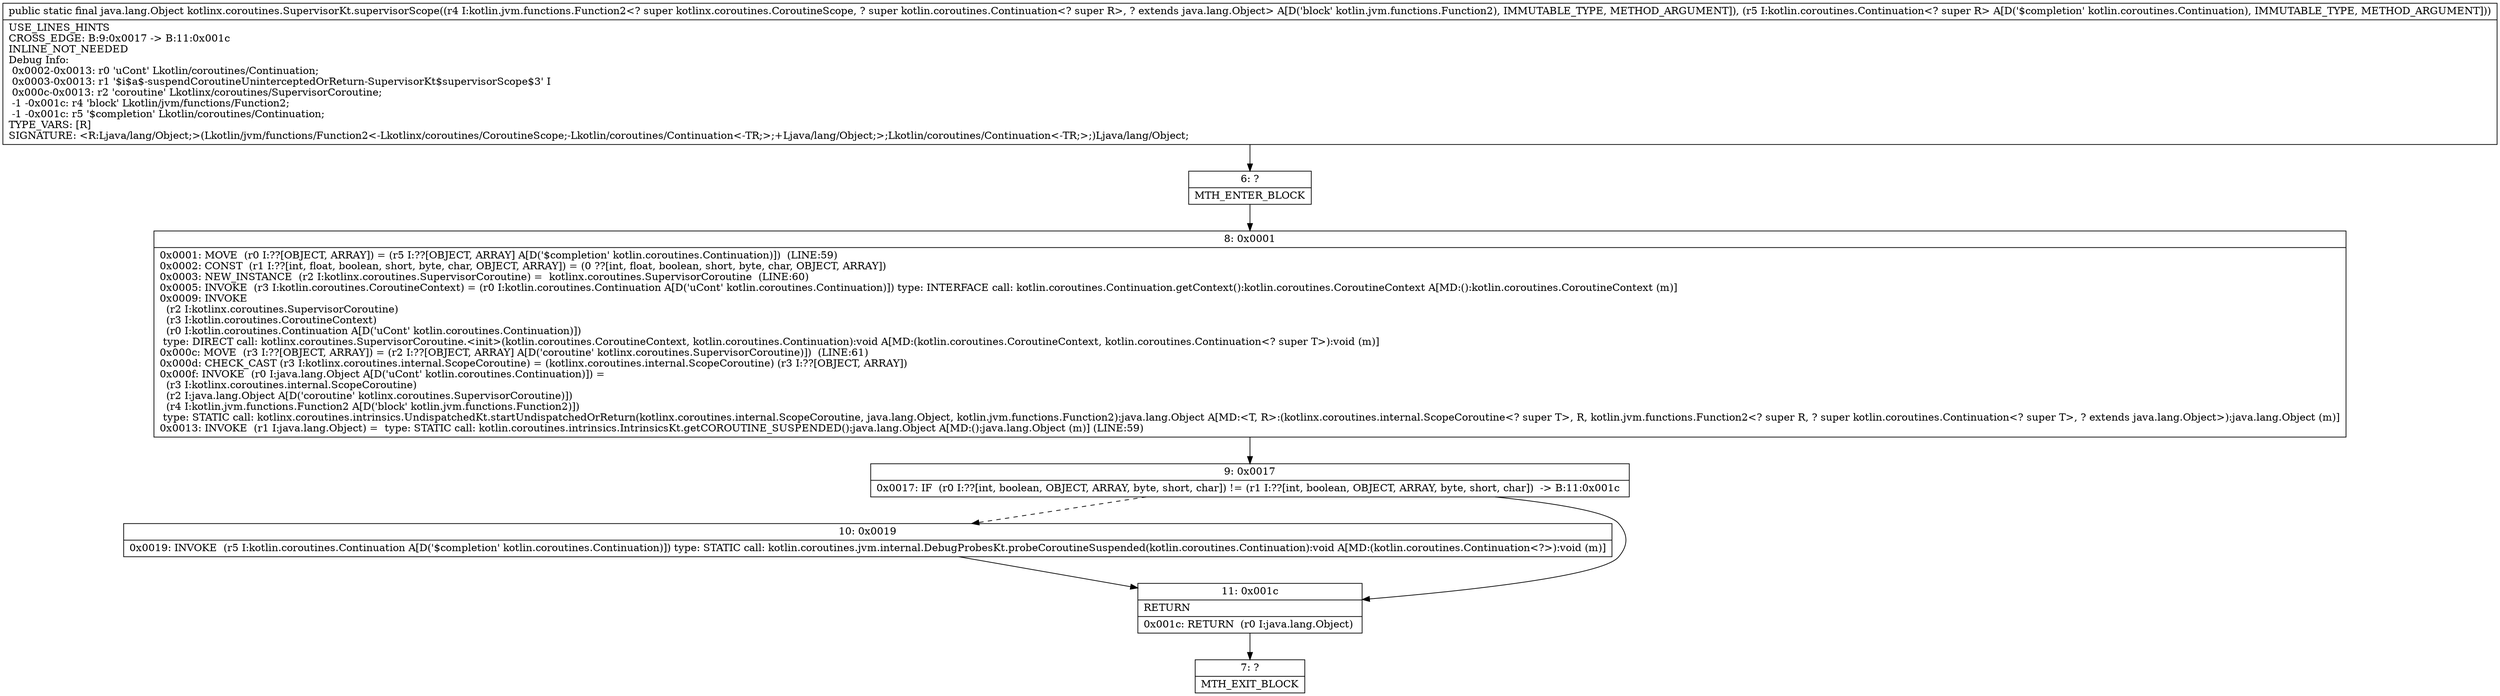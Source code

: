 digraph "CFG forkotlinx.coroutines.SupervisorKt.supervisorScope(Lkotlin\/jvm\/functions\/Function2;Lkotlin\/coroutines\/Continuation;)Ljava\/lang\/Object;" {
Node_6 [shape=record,label="{6\:\ ?|MTH_ENTER_BLOCK\l}"];
Node_8 [shape=record,label="{8\:\ 0x0001|0x0001: MOVE  (r0 I:??[OBJECT, ARRAY]) = (r5 I:??[OBJECT, ARRAY] A[D('$completion' kotlin.coroutines.Continuation)])  (LINE:59)\l0x0002: CONST  (r1 I:??[int, float, boolean, short, byte, char, OBJECT, ARRAY]) = (0 ??[int, float, boolean, short, byte, char, OBJECT, ARRAY]) \l0x0003: NEW_INSTANCE  (r2 I:kotlinx.coroutines.SupervisorCoroutine) =  kotlinx.coroutines.SupervisorCoroutine  (LINE:60)\l0x0005: INVOKE  (r3 I:kotlin.coroutines.CoroutineContext) = (r0 I:kotlin.coroutines.Continuation A[D('uCont' kotlin.coroutines.Continuation)]) type: INTERFACE call: kotlin.coroutines.Continuation.getContext():kotlin.coroutines.CoroutineContext A[MD:():kotlin.coroutines.CoroutineContext (m)]\l0x0009: INVOKE  \l  (r2 I:kotlinx.coroutines.SupervisorCoroutine)\l  (r3 I:kotlin.coroutines.CoroutineContext)\l  (r0 I:kotlin.coroutines.Continuation A[D('uCont' kotlin.coroutines.Continuation)])\l type: DIRECT call: kotlinx.coroutines.SupervisorCoroutine.\<init\>(kotlin.coroutines.CoroutineContext, kotlin.coroutines.Continuation):void A[MD:(kotlin.coroutines.CoroutineContext, kotlin.coroutines.Continuation\<? super T\>):void (m)]\l0x000c: MOVE  (r3 I:??[OBJECT, ARRAY]) = (r2 I:??[OBJECT, ARRAY] A[D('coroutine' kotlinx.coroutines.SupervisorCoroutine)])  (LINE:61)\l0x000d: CHECK_CAST (r3 I:kotlinx.coroutines.internal.ScopeCoroutine) = (kotlinx.coroutines.internal.ScopeCoroutine) (r3 I:??[OBJECT, ARRAY]) \l0x000f: INVOKE  (r0 I:java.lang.Object A[D('uCont' kotlin.coroutines.Continuation)]) = \l  (r3 I:kotlinx.coroutines.internal.ScopeCoroutine)\l  (r2 I:java.lang.Object A[D('coroutine' kotlinx.coroutines.SupervisorCoroutine)])\l  (r4 I:kotlin.jvm.functions.Function2 A[D('block' kotlin.jvm.functions.Function2)])\l type: STATIC call: kotlinx.coroutines.intrinsics.UndispatchedKt.startUndispatchedOrReturn(kotlinx.coroutines.internal.ScopeCoroutine, java.lang.Object, kotlin.jvm.functions.Function2):java.lang.Object A[MD:\<T, R\>:(kotlinx.coroutines.internal.ScopeCoroutine\<? super T\>, R, kotlin.jvm.functions.Function2\<? super R, ? super kotlin.coroutines.Continuation\<? super T\>, ? extends java.lang.Object\>):java.lang.Object (m)]\l0x0013: INVOKE  (r1 I:java.lang.Object) =  type: STATIC call: kotlin.coroutines.intrinsics.IntrinsicsKt.getCOROUTINE_SUSPENDED():java.lang.Object A[MD:():java.lang.Object (m)] (LINE:59)\l}"];
Node_9 [shape=record,label="{9\:\ 0x0017|0x0017: IF  (r0 I:??[int, boolean, OBJECT, ARRAY, byte, short, char]) != (r1 I:??[int, boolean, OBJECT, ARRAY, byte, short, char])  \-\> B:11:0x001c \l}"];
Node_10 [shape=record,label="{10\:\ 0x0019|0x0019: INVOKE  (r5 I:kotlin.coroutines.Continuation A[D('$completion' kotlin.coroutines.Continuation)]) type: STATIC call: kotlin.coroutines.jvm.internal.DebugProbesKt.probeCoroutineSuspended(kotlin.coroutines.Continuation):void A[MD:(kotlin.coroutines.Continuation\<?\>):void (m)]\l}"];
Node_11 [shape=record,label="{11\:\ 0x001c|RETURN\l|0x001c: RETURN  (r0 I:java.lang.Object) \l}"];
Node_7 [shape=record,label="{7\:\ ?|MTH_EXIT_BLOCK\l}"];
MethodNode[shape=record,label="{public static final java.lang.Object kotlinx.coroutines.SupervisorKt.supervisorScope((r4 I:kotlin.jvm.functions.Function2\<? super kotlinx.coroutines.CoroutineScope, ? super kotlin.coroutines.Continuation\<? super R\>, ? extends java.lang.Object\> A[D('block' kotlin.jvm.functions.Function2), IMMUTABLE_TYPE, METHOD_ARGUMENT]), (r5 I:kotlin.coroutines.Continuation\<? super R\> A[D('$completion' kotlin.coroutines.Continuation), IMMUTABLE_TYPE, METHOD_ARGUMENT]))  | USE_LINES_HINTS\lCROSS_EDGE: B:9:0x0017 \-\> B:11:0x001c\lINLINE_NOT_NEEDED\lDebug Info:\l  0x0002\-0x0013: r0 'uCont' Lkotlin\/coroutines\/Continuation;\l  0x0003\-0x0013: r1 '$i$a$\-suspendCoroutineUninterceptedOrReturn\-SupervisorKt$supervisorScope$3' I\l  0x000c\-0x0013: r2 'coroutine' Lkotlinx\/coroutines\/SupervisorCoroutine;\l  \-1 \-0x001c: r4 'block' Lkotlin\/jvm\/functions\/Function2;\l  \-1 \-0x001c: r5 '$completion' Lkotlin\/coroutines\/Continuation;\lTYPE_VARS: [R]\lSIGNATURE: \<R:Ljava\/lang\/Object;\>(Lkotlin\/jvm\/functions\/Function2\<\-Lkotlinx\/coroutines\/CoroutineScope;\-Lkotlin\/coroutines\/Continuation\<\-TR;\>;+Ljava\/lang\/Object;\>;Lkotlin\/coroutines\/Continuation\<\-TR;\>;)Ljava\/lang\/Object;\l}"];
MethodNode -> Node_6;Node_6 -> Node_8;
Node_8 -> Node_9;
Node_9 -> Node_10[style=dashed];
Node_9 -> Node_11;
Node_10 -> Node_11;
Node_11 -> Node_7;
}

